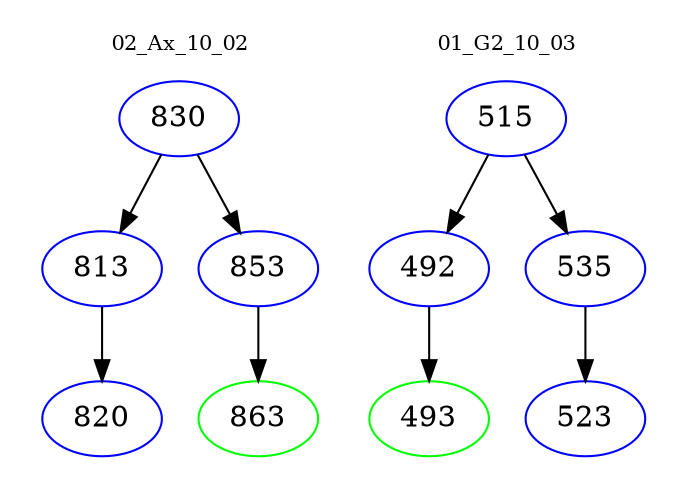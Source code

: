 digraph{
subgraph cluster_0 {
color = white
label = "02_Ax_10_02";
fontsize=10;
T0_830 [label="830", color="blue"]
T0_830 -> T0_813 [color="black"]
T0_813 [label="813", color="blue"]
T0_813 -> T0_820 [color="black"]
T0_820 [label="820", color="blue"]
T0_830 -> T0_853 [color="black"]
T0_853 [label="853", color="blue"]
T0_853 -> T0_863 [color="black"]
T0_863 [label="863", color="green"]
}
subgraph cluster_1 {
color = white
label = "01_G2_10_03";
fontsize=10;
T1_515 [label="515", color="blue"]
T1_515 -> T1_492 [color="black"]
T1_492 [label="492", color="blue"]
T1_492 -> T1_493 [color="black"]
T1_493 [label="493", color="green"]
T1_515 -> T1_535 [color="black"]
T1_535 [label="535", color="blue"]
T1_535 -> T1_523 [color="black"]
T1_523 [label="523", color="blue"]
}
}
